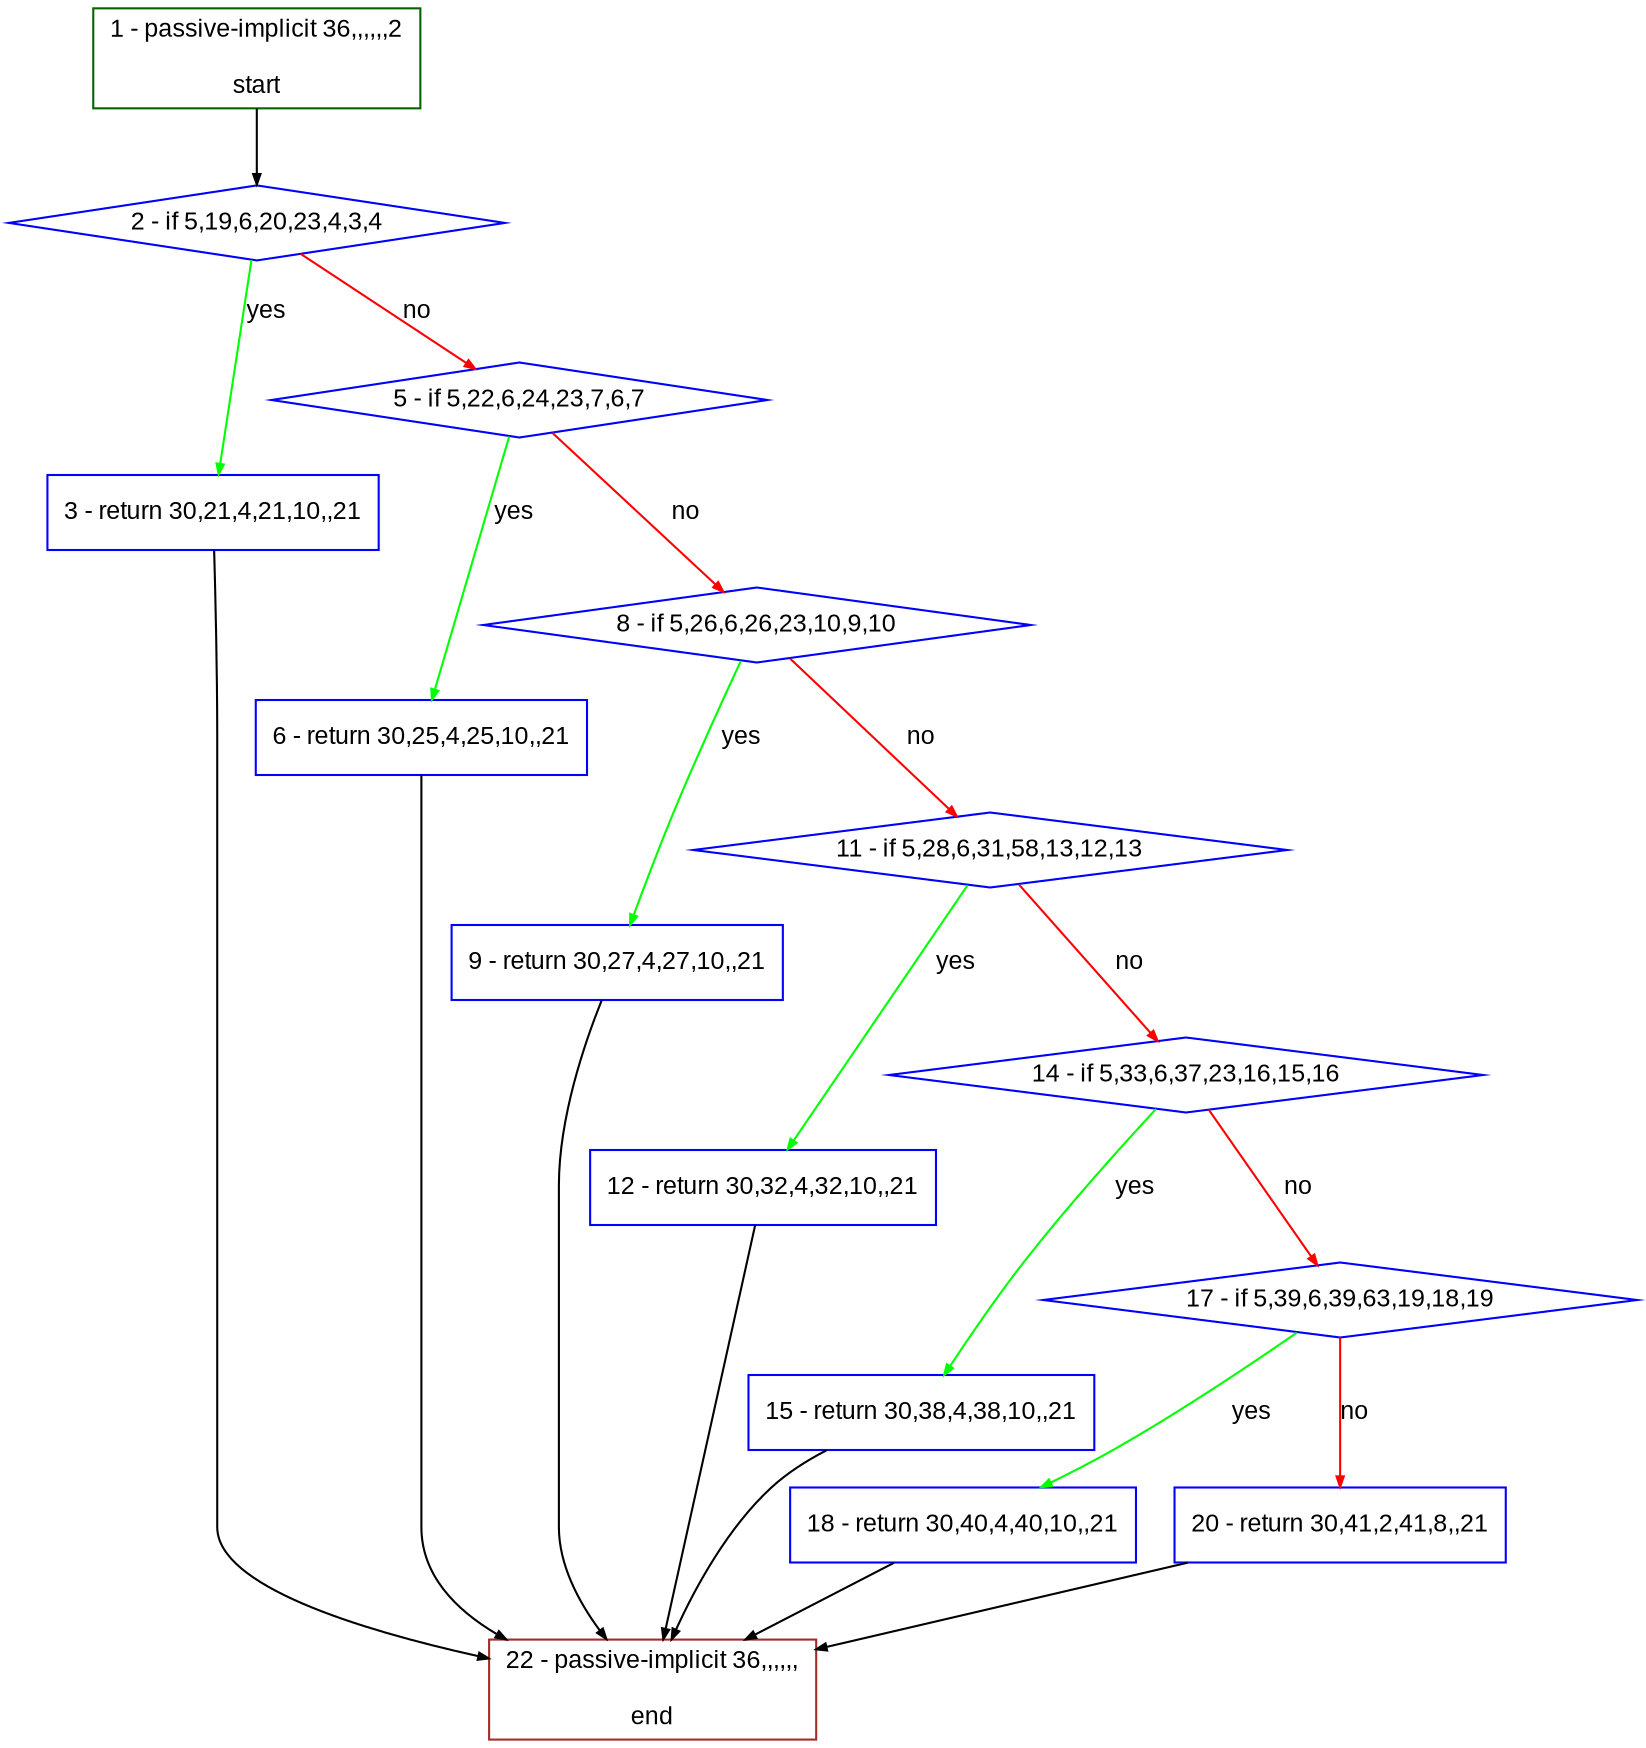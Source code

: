 digraph "" {
  graph [bgcolor="white", fillcolor="#FFFFCC", pack="true", packmode="clust", fontname="Arial", label="", fontsize="12", compound="true", style="rounded,filled"];
  node [node_initialized="no", fillcolor="white", fontname="Arial", label="", color="grey", fontsize="12", fixedsize="false", compound="true", shape="rectangle", style="filled"];
  edge [arrowtail="none", lhead="", fontcolor="black", fontname="Arial", label="", color="black", fontsize="12", arrowhead="normal", arrowsize="0.5", compound="true", ltail="", dir="forward"];
  __N1 [fillcolor="#ffffff", label="2 - if 5,19,6,20,23,4,3,4", color="#0000ff", shape="diamond", style="filled"];
  __N2 [fillcolor="#ffffff", label="1 - passive-implicit 36,,,,,,2\n\nstart", color="#006400", shape="box", style="filled"];
  __N3 [fillcolor="#ffffff", label="3 - return 30,21,4,21,10,,21", color="#0000ff", shape="box", style="filled"];
  __N4 [fillcolor="#ffffff", label="5 - if 5,22,6,24,23,7,6,7", color="#0000ff", shape="diamond", style="filled"];
  __N5 [fillcolor="#ffffff", label="22 - passive-implicit 36,,,,,,\n\nend", color="#a52a2a", shape="box", style="filled"];
  __N6 [fillcolor="#ffffff", label="6 - return 30,25,4,25,10,,21", color="#0000ff", shape="box", style="filled"];
  __N7 [fillcolor="#ffffff", label="8 - if 5,26,6,26,23,10,9,10", color="#0000ff", shape="diamond", style="filled"];
  __N8 [fillcolor="#ffffff", label="9 - return 30,27,4,27,10,,21", color="#0000ff", shape="box", style="filled"];
  __N9 [fillcolor="#ffffff", label="11 - if 5,28,6,31,58,13,12,13", color="#0000ff", shape="diamond", style="filled"];
  __N10 [fillcolor="#ffffff", label="12 - return 30,32,4,32,10,,21", color="#0000ff", shape="box", style="filled"];
  __N11 [fillcolor="#ffffff", label="14 - if 5,33,6,37,23,16,15,16", color="#0000ff", shape="diamond", style="filled"];
  __N12 [fillcolor="#ffffff", label="15 - return 30,38,4,38,10,,21", color="#0000ff", shape="box", style="filled"];
  __N13 [fillcolor="#ffffff", label="17 - if 5,39,6,39,63,19,18,19", color="#0000ff", shape="diamond", style="filled"];
  __N14 [fillcolor="#ffffff", label="18 - return 30,40,4,40,10,,21", color="#0000ff", shape="box", style="filled"];
  __N15 [fillcolor="#ffffff", label="20 - return 30,41,2,41,8,,21", color="#0000ff", shape="box", style="filled"];
  __N2 -> __N1 [arrowtail="none", color="#000000", label="", arrowhead="normal", dir="forward"];
  __N1 -> __N3 [arrowtail="none", color="#00ff00", label="yes", arrowhead="normal", dir="forward"];
  __N1 -> __N4 [arrowtail="none", color="#ff0000", label="no", arrowhead="normal", dir="forward"];
  __N3 -> __N5 [arrowtail="none", color="#000000", label="", arrowhead="normal", dir="forward"];
  __N4 -> __N6 [arrowtail="none", color="#00ff00", label="yes", arrowhead="normal", dir="forward"];
  __N4 -> __N7 [arrowtail="none", color="#ff0000", label="no", arrowhead="normal", dir="forward"];
  __N6 -> __N5 [arrowtail="none", color="#000000", label="", arrowhead="normal", dir="forward"];
  __N7 -> __N8 [arrowtail="none", color="#00ff00", label="yes", arrowhead="normal", dir="forward"];
  __N7 -> __N9 [arrowtail="none", color="#ff0000", label="no", arrowhead="normal", dir="forward"];
  __N8 -> __N5 [arrowtail="none", color="#000000", label="", arrowhead="normal", dir="forward"];
  __N9 -> __N10 [arrowtail="none", color="#00ff00", label="yes", arrowhead="normal", dir="forward"];
  __N9 -> __N11 [arrowtail="none", color="#ff0000", label="no", arrowhead="normal", dir="forward"];
  __N10 -> __N5 [arrowtail="none", color="#000000", label="", arrowhead="normal", dir="forward"];
  __N11 -> __N12 [arrowtail="none", color="#00ff00", label="yes", arrowhead="normal", dir="forward"];
  __N11 -> __N13 [arrowtail="none", color="#ff0000", label="no", arrowhead="normal", dir="forward"];
  __N12 -> __N5 [arrowtail="none", color="#000000", label="", arrowhead="normal", dir="forward"];
  __N13 -> __N14 [arrowtail="none", color="#00ff00", label="yes", arrowhead="normal", dir="forward"];
  __N13 -> __N15 [arrowtail="none", color="#ff0000", label="no", arrowhead="normal", dir="forward"];
  __N14 -> __N5 [arrowtail="none", color="#000000", label="", arrowhead="normal", dir="forward"];
  __N15 -> __N5 [arrowtail="none", color="#000000", label="", arrowhead="normal", dir="forward"];
}
